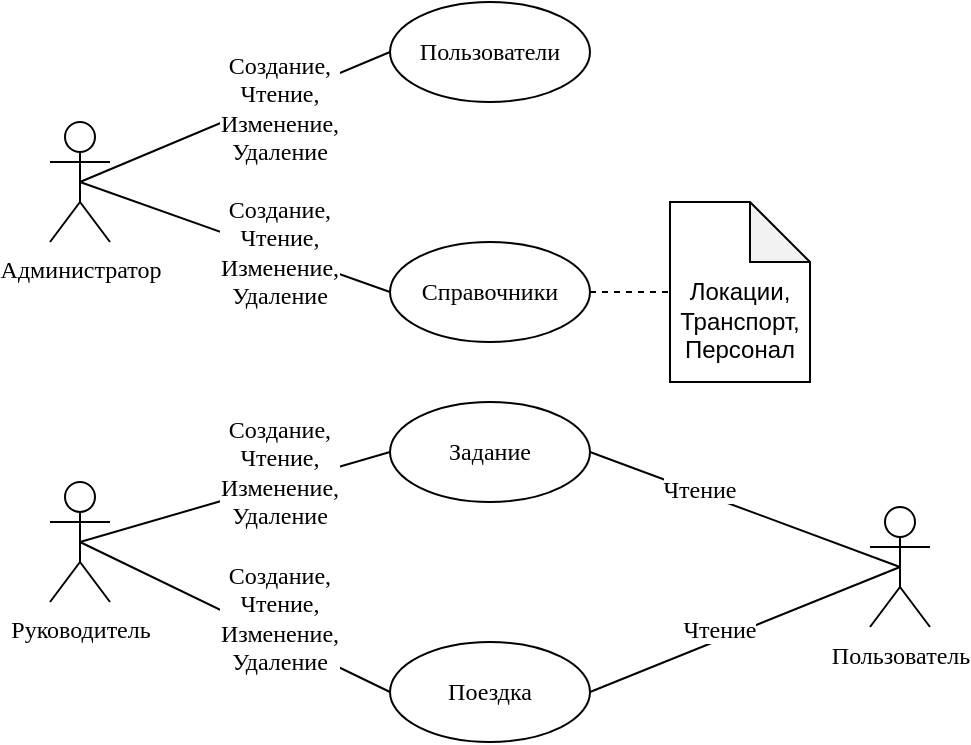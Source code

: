 <mxfile version="13.6.2" type="device"><diagram id="67z9CUEs0qTlRXCfz8-M" name="UseCaseDiagram"><mxGraphModel dx="782" dy="497" grid="1" gridSize="10" guides="1" tooltips="1" connect="1" arrows="1" fold="1" page="1" pageScale="1" pageWidth="827" pageHeight="1169" math="0" shadow="0"><root><mxCell id="yDwXVavQw5sq3AUNz8uR-0"/><mxCell id="yDwXVavQw5sq3AUNz8uR-1" parent="yDwXVavQw5sq3AUNz8uR-0"/><mxCell id="n2kRpHX2CriyZdyvexVG-0" value="Администратор" style="shape=umlActor;verticalLabelPosition=bottom;labelBackgroundColor=#ffffff;verticalAlign=top;html=1;outlineConnect=0;fontFamily=Tahoma;" vertex="1" parent="yDwXVavQw5sq3AUNz8uR-1"><mxGeometry x="240" y="340" width="30" height="60" as="geometry"/></mxCell><mxCell id="n2kRpHX2CriyZdyvexVG-1" value="Пользователи" style="ellipse;whiteSpace=wrap;html=1;fontFamily=Tahoma;" vertex="1" parent="yDwXVavQw5sq3AUNz8uR-1"><mxGeometry x="410" y="280" width="100" height="50" as="geometry"/></mxCell><mxCell id="n2kRpHX2CriyZdyvexVG-3" style="edgeStyle=none;rounded=0;orthogonalLoop=1;jettySize=auto;html=1;exitX=0.5;exitY=0.5;exitDx=0;exitDy=0;entryX=0;entryY=0.5;entryDx=0;entryDy=0;fontFamily=Tahoma;fontSize=10;fontColor=#000099;endArrow=none;endFill=0;exitPerimeter=0;" edge="1" parent="yDwXVavQw5sq3AUNz8uR-1" source="n2kRpHX2CriyZdyvexVG-0" target="n2kRpHX2CriyZdyvexVG-1"><mxGeometry relative="1" as="geometry"><mxPoint x="125" y="372.5" as="sourcePoint"/><mxPoint x="320" y="325" as="targetPoint"/></mxGeometry></mxCell><mxCell id="n2kRpHX2CriyZdyvexVG-4" style="edgeStyle=none;rounded=0;orthogonalLoop=1;jettySize=auto;html=1;entryX=0;entryY=0.5;entryDx=0;entryDy=0;endArrow=none;endFill=0;exitX=0.5;exitY=0.5;exitDx=0;exitDy=0;exitPerimeter=0;" edge="1" parent="yDwXVavQw5sq3AUNz8uR-1" source="n2kRpHX2CriyZdyvexVG-0" target="n2kRpHX2CriyZdyvexVG-7"><mxGeometry relative="1" as="geometry"><mxPoint x="215" y="395" as="sourcePoint"/><mxPoint x="427.5" y="422.5" as="targetPoint"/></mxGeometry></mxCell><mxCell id="n2kRpHX2CriyZdyvexVG-6" value="&lt;span style=&quot;color: rgb(0, 0, 0); font-family: tahoma; font-size: 12px; font-style: normal; font-weight: 400; letter-spacing: normal; text-indent: 0px; text-transform: none; word-spacing: 0px; display: inline; float: none;&quot;&gt;Создание,&lt;br&gt;Чтение,&lt;br&gt;Изменение,&lt;br&gt;Удаление&lt;br&gt;&lt;/span&gt;" style="text;whiteSpace=wrap;html=1;align=center;labelBackgroundColor=#FFFFFF;" vertex="1" parent="yDwXVavQw5sq3AUNz8uR-1"><mxGeometry x="310" y="297.5" width="90" height="72.5" as="geometry"/></mxCell><mxCell id="1ECmIkia7TUWi_Dbdpxq-1" style="edgeStyle=none;rounded=0;orthogonalLoop=1;jettySize=auto;html=1;exitX=1;exitY=0.5;exitDx=0;exitDy=0;entryX=0;entryY=0.5;entryDx=0;entryDy=0;entryPerimeter=0;endArrow=none;endFill=0;dashed=1;" edge="1" parent="yDwXVavQw5sq3AUNz8uR-1" source="n2kRpHX2CriyZdyvexVG-7" target="1ECmIkia7TUWi_Dbdpxq-0"><mxGeometry relative="1" as="geometry"/></mxCell><mxCell id="n2kRpHX2CriyZdyvexVG-7" value="Справочники" style="ellipse;whiteSpace=wrap;html=1;fontFamily=Tahoma;" vertex="1" parent="yDwXVavQw5sq3AUNz8uR-1"><mxGeometry x="410" y="400" width="100" height="50" as="geometry"/></mxCell><mxCell id="6F9ZNLysFI4SHDVMlJKP-2" style="rounded=0;orthogonalLoop=1;jettySize=auto;html=1;exitX=0.5;exitY=0.5;exitDx=0;exitDy=0;exitPerimeter=0;entryX=0;entryY=0.5;entryDx=0;entryDy=0;endArrow=none;endFill=0;" edge="1" parent="yDwXVavQw5sq3AUNz8uR-1" source="YlPbC5BPmkhDKqVy5j9J-0" target="6F9ZNLysFI4SHDVMlJKP-0"><mxGeometry relative="1" as="geometry"/></mxCell><mxCell id="6F9ZNLysFI4SHDVMlJKP-3" style="edgeStyle=none;rounded=0;orthogonalLoop=1;jettySize=auto;html=1;exitX=0.5;exitY=0.5;exitDx=0;exitDy=0;exitPerimeter=0;entryX=0;entryY=0.5;entryDx=0;entryDy=0;endArrow=none;endFill=0;" edge="1" parent="yDwXVavQw5sq3AUNz8uR-1" source="YlPbC5BPmkhDKqVy5j9J-0" target="6F9ZNLysFI4SHDVMlJKP-1"><mxGeometry relative="1" as="geometry"/></mxCell><mxCell id="YlPbC5BPmkhDKqVy5j9J-0" value="Руководитель" style="shape=umlActor;verticalLabelPosition=bottom;labelBackgroundColor=#ffffff;verticalAlign=top;html=1;outlineConnect=0;fontFamily=Tahoma;" vertex="1" parent="yDwXVavQw5sq3AUNz8uR-1"><mxGeometry x="240" y="520" width="30" height="60" as="geometry"/></mxCell><mxCell id="6F9ZNLysFI4SHDVMlJKP-0" value="Задание" style="ellipse;whiteSpace=wrap;html=1;fontFamily=Tahoma;" vertex="1" parent="yDwXVavQw5sq3AUNz8uR-1"><mxGeometry x="410" y="480" width="100" height="50" as="geometry"/></mxCell><mxCell id="6F9ZNLysFI4SHDVMlJKP-1" value="Поездка" style="ellipse;whiteSpace=wrap;html=1;fontFamily=Tahoma;" vertex="1" parent="yDwXVavQw5sq3AUNz8uR-1"><mxGeometry x="410" y="600" width="100" height="50" as="geometry"/></mxCell><mxCell id="MGNzLoT9ml8MF5rQbLy8-1" style="edgeStyle=none;rounded=0;orthogonalLoop=1;jettySize=auto;html=1;exitX=0.5;exitY=0.5;exitDx=0;exitDy=0;exitPerimeter=0;entryX=1;entryY=0.5;entryDx=0;entryDy=0;endArrow=none;endFill=0;" edge="1" parent="yDwXVavQw5sq3AUNz8uR-1" source="MGNzLoT9ml8MF5rQbLy8-0" target="6F9ZNLysFI4SHDVMlJKP-0"><mxGeometry relative="1" as="geometry"/></mxCell><mxCell id="MGNzLoT9ml8MF5rQbLy8-5" style="edgeStyle=none;rounded=0;orthogonalLoop=1;jettySize=auto;html=1;exitX=0.5;exitY=0.5;exitDx=0;exitDy=0;exitPerimeter=0;entryX=1;entryY=0.5;entryDx=0;entryDy=0;endArrow=none;endFill=0;" edge="1" parent="yDwXVavQw5sq3AUNz8uR-1" source="MGNzLoT9ml8MF5rQbLy8-0" target="6F9ZNLysFI4SHDVMlJKP-1"><mxGeometry relative="1" as="geometry"/></mxCell><mxCell id="MGNzLoT9ml8MF5rQbLy8-0" value="Пользователь" style="shape=umlActor;verticalLabelPosition=bottom;labelBackgroundColor=#ffffff;verticalAlign=top;html=1;outlineConnect=0;fontFamily=Tahoma;" vertex="1" parent="yDwXVavQw5sq3AUNz8uR-1"><mxGeometry x="650" y="532.5" width="30" height="60" as="geometry"/></mxCell><mxCell id="MGNzLoT9ml8MF5rQbLy8-3" value="&lt;span style=&quot;color: rgb(0, 0, 0); font-family: tahoma; font-size: 12px; font-style: normal; font-weight: 400; letter-spacing: normal; text-indent: 0px; text-transform: none; word-spacing: 0px; display: inline; float: none;&quot;&gt;Чтение&lt;br&gt;&lt;/span&gt;" style="text;whiteSpace=wrap;html=1;align=center;labelBackgroundColor=#ffffff;" vertex="1" parent="yDwXVavQw5sq3AUNz8uR-1"><mxGeometry x="530" y="510" width="70" height="30" as="geometry"/></mxCell><mxCell id="MGNzLoT9ml8MF5rQbLy8-6" value="&lt;span style=&quot;color: rgb(0, 0, 0); font-family: tahoma; font-size: 12px; font-style: normal; font-weight: 400; letter-spacing: normal; text-indent: 0px; text-transform: none; word-spacing: 0px; display: inline; float: none;&quot;&gt;Чтение&lt;br&gt;&lt;/span&gt;" style="text;whiteSpace=wrap;html=1;align=center;labelBackgroundColor=#ffffff;" vertex="1" parent="yDwXVavQw5sq3AUNz8uR-1"><mxGeometry x="540" y="580" width="70" height="30" as="geometry"/></mxCell><mxCell id="1ECmIkia7TUWi_Dbdpxq-0" value="&lt;br&gt;&lt;br&gt;Локации,&lt;br&gt;Транспорт,&lt;br&gt;Персонал" style="shape=note;whiteSpace=wrap;html=1;backgroundOutline=1;darkOpacity=0.05;align=center;" vertex="1" parent="yDwXVavQw5sq3AUNz8uR-1"><mxGeometry x="550" y="380" width="70" height="90" as="geometry"/></mxCell><mxCell id="1ECmIkia7TUWi_Dbdpxq-2" style="edgeStyle=none;rounded=0;orthogonalLoop=1;jettySize=auto;html=1;exitX=0;exitY=0;exitDx=70;exitDy=55;exitPerimeter=0;dashed=1;endArrow=none;endFill=0;" edge="1" parent="yDwXVavQw5sq3AUNz8uR-1" source="1ECmIkia7TUWi_Dbdpxq-0" target="1ECmIkia7TUWi_Dbdpxq-0"><mxGeometry relative="1" as="geometry"/></mxCell><mxCell id="1ECmIkia7TUWi_Dbdpxq-5" value="&lt;span style=&quot;color: rgb(0, 0, 0); font-family: tahoma; font-size: 12px; font-style: normal; font-weight: 400; letter-spacing: normal; text-indent: 0px; text-transform: none; word-spacing: 0px; display: inline; float: none;&quot;&gt;Создание,&lt;br&gt;Чтение,&lt;br&gt;Изменение,&lt;br&gt;Удаление&lt;br&gt;&lt;/span&gt;" style="text;whiteSpace=wrap;html=1;align=center;labelBackgroundColor=#ffffff;" vertex="1" parent="yDwXVavQw5sq3AUNz8uR-1"><mxGeometry x="310" y="370" width="90" height="72.5" as="geometry"/></mxCell><mxCell id="1ECmIkia7TUWi_Dbdpxq-6" value="&lt;span style=&quot;color: rgb(0, 0, 0); font-family: tahoma; font-size: 12px; font-style: normal; font-weight: 400; letter-spacing: normal; text-indent: 0px; text-transform: none; word-spacing: 0px; display: inline; float: none;&quot;&gt;Создание,&lt;br&gt;Чтение,&lt;br&gt;Изменение,&lt;br&gt;Удаление&lt;br&gt;&lt;/span&gt;" style="text;whiteSpace=wrap;html=1;align=center;labelBackgroundColor=#ffffff;" vertex="1" parent="yDwXVavQw5sq3AUNz8uR-1"><mxGeometry x="310" y="480" width="90" height="72.5" as="geometry"/></mxCell><mxCell id="1ECmIkia7TUWi_Dbdpxq-7" value="&lt;span style=&quot;color: rgb(0, 0, 0); font-family: tahoma; font-size: 12px; font-style: normal; font-weight: 400; letter-spacing: normal; text-indent: 0px; text-transform: none; word-spacing: 0px; display: inline; float: none;&quot;&gt;Создание,&lt;br&gt;Чтение,&lt;br&gt;Изменение,&lt;br&gt;Удаление&lt;br&gt;&lt;/span&gt;" style="text;whiteSpace=wrap;html=1;align=center;labelBackgroundColor=#ffffff;" vertex="1" parent="yDwXVavQw5sq3AUNz8uR-1"><mxGeometry x="310" y="552.5" width="90" height="72.5" as="geometry"/></mxCell></root></mxGraphModel></diagram></mxfile>